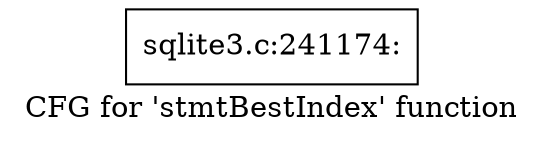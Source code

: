 digraph "CFG for 'stmtBestIndex' function" {
	label="CFG for 'stmtBestIndex' function";

	Node0x55c0fb7f8ab0 [shape=record,label="{sqlite3.c:241174:}"];
}
